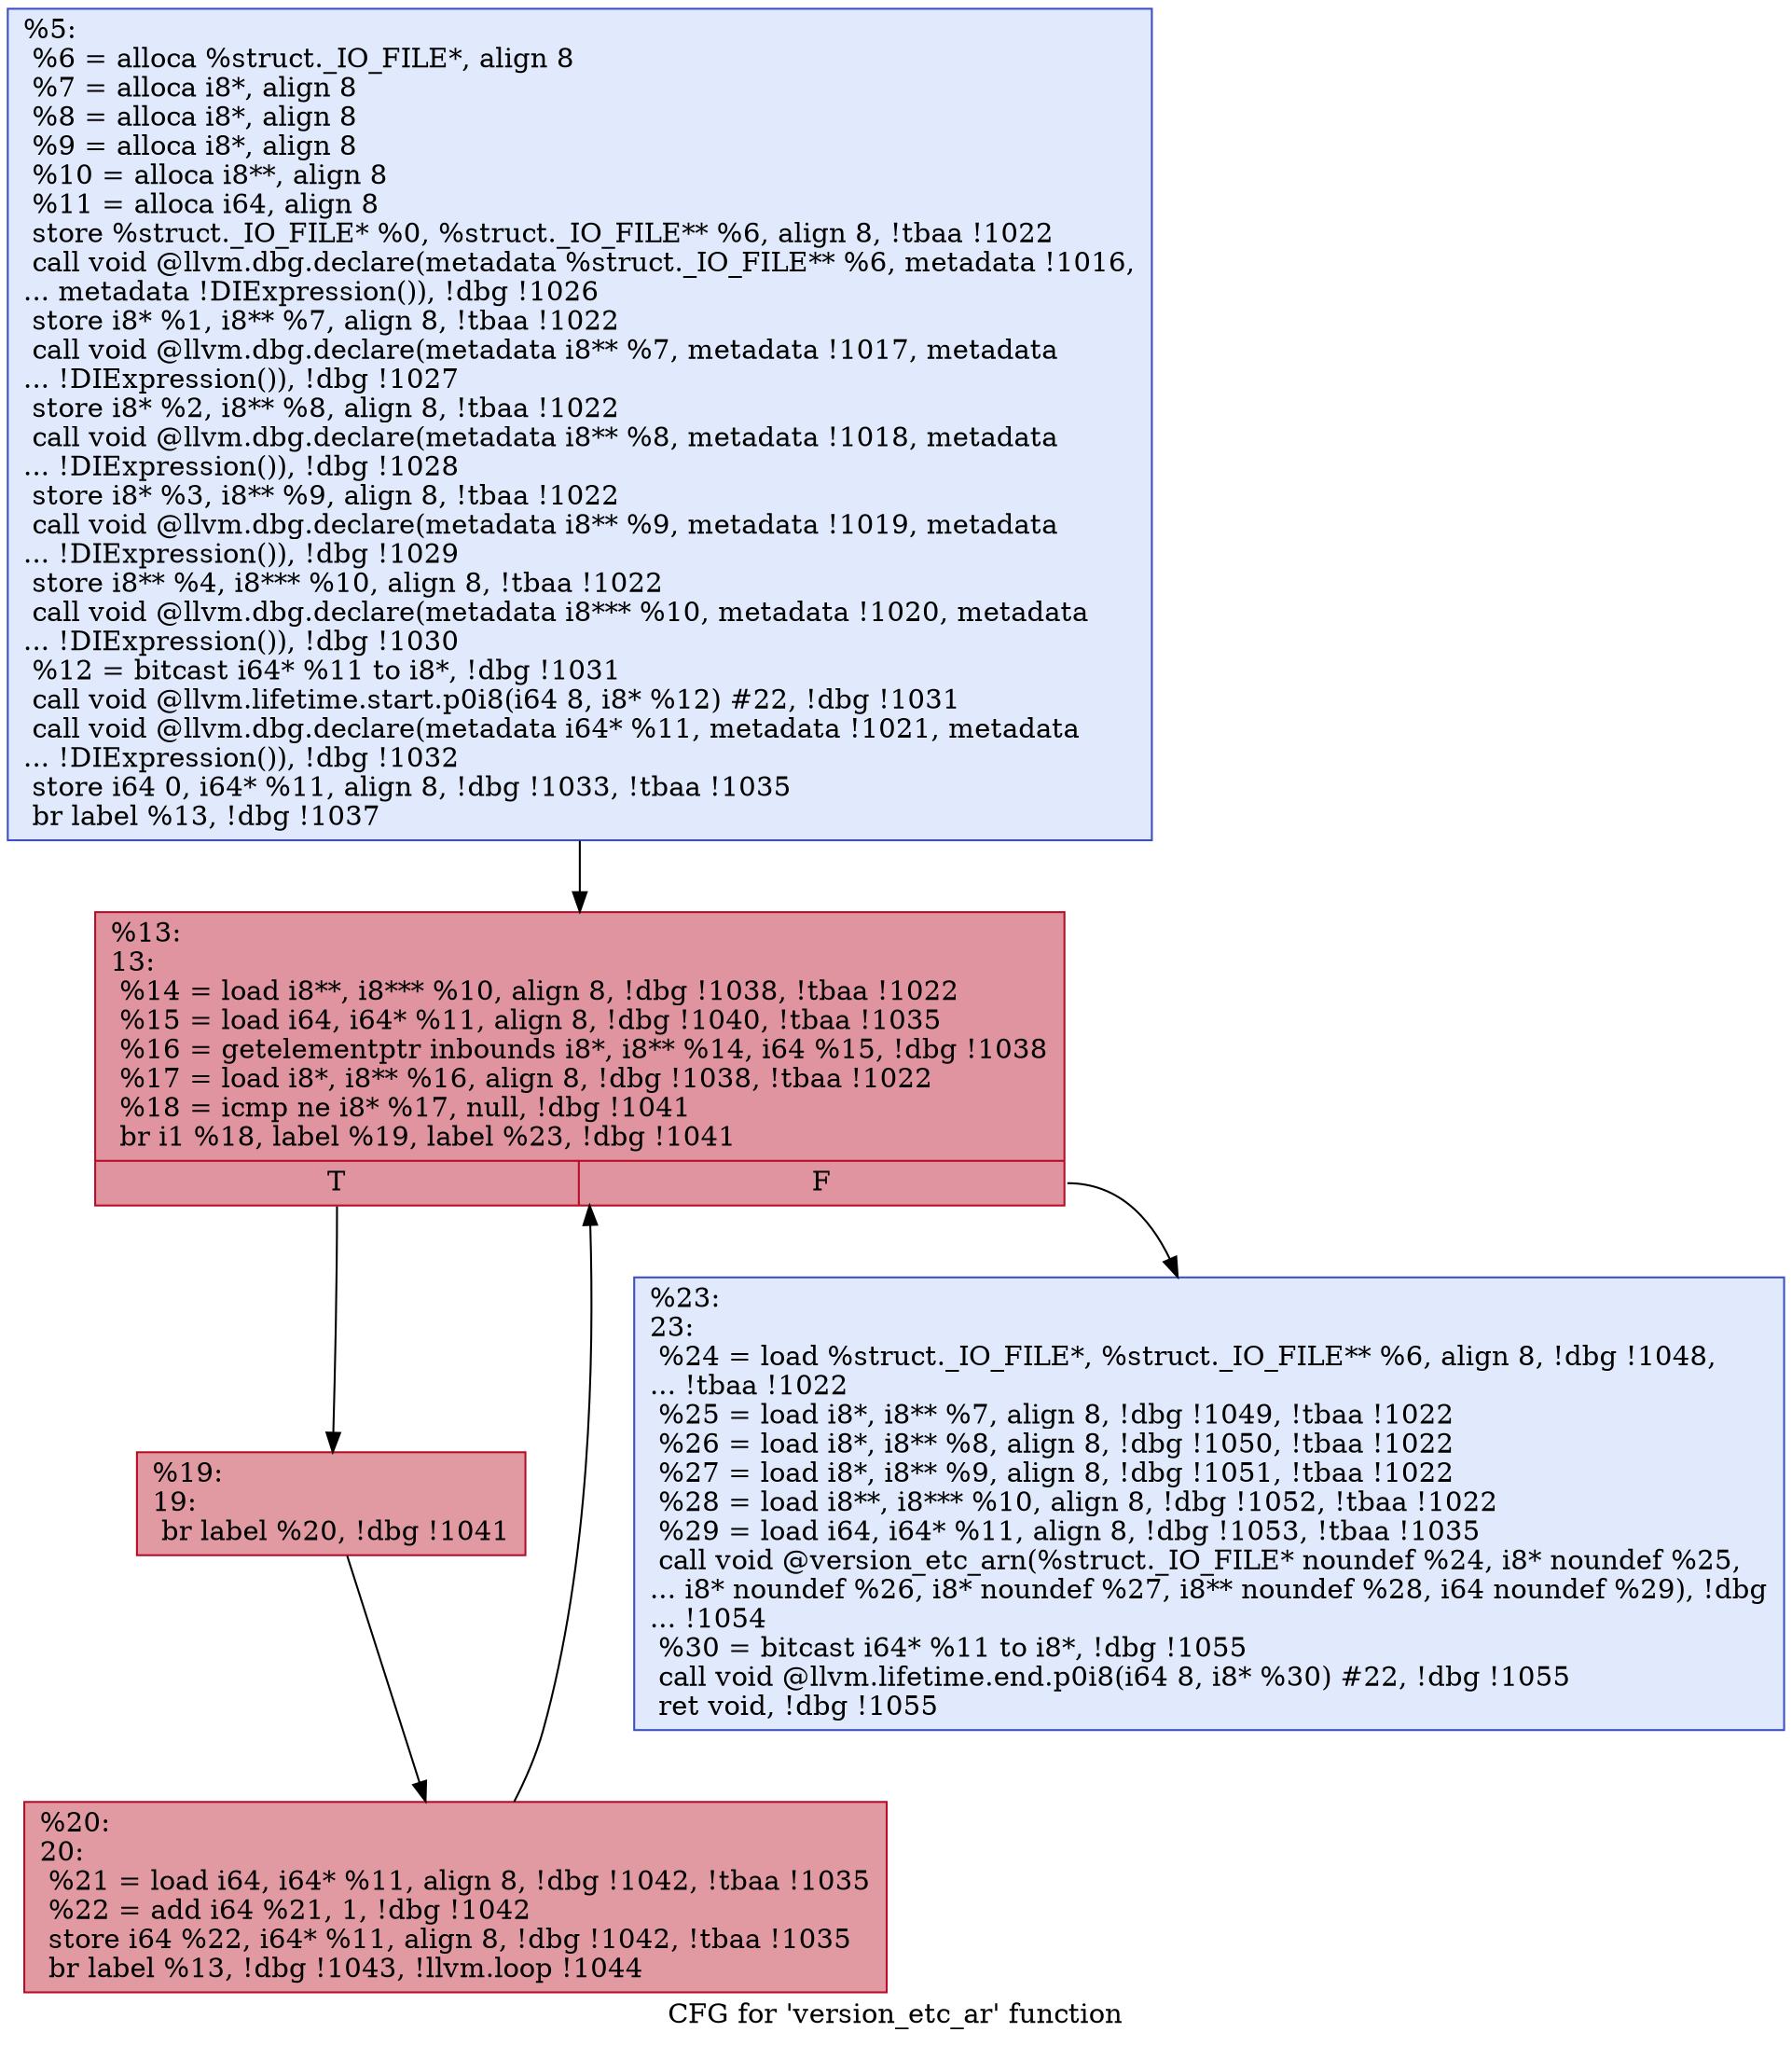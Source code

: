 digraph "CFG for 'version_etc_ar' function" {
	label="CFG for 'version_etc_ar' function";

	Node0x23b69c0 [shape=record,color="#3d50c3ff", style=filled, fillcolor="#b9d0f970",label="{%5:\l  %6 = alloca %struct._IO_FILE*, align 8\l  %7 = alloca i8*, align 8\l  %8 = alloca i8*, align 8\l  %9 = alloca i8*, align 8\l  %10 = alloca i8**, align 8\l  %11 = alloca i64, align 8\l  store %struct._IO_FILE* %0, %struct._IO_FILE** %6, align 8, !tbaa !1022\l  call void @llvm.dbg.declare(metadata %struct._IO_FILE** %6, metadata !1016,\l... metadata !DIExpression()), !dbg !1026\l  store i8* %1, i8** %7, align 8, !tbaa !1022\l  call void @llvm.dbg.declare(metadata i8** %7, metadata !1017, metadata\l... !DIExpression()), !dbg !1027\l  store i8* %2, i8** %8, align 8, !tbaa !1022\l  call void @llvm.dbg.declare(metadata i8** %8, metadata !1018, metadata\l... !DIExpression()), !dbg !1028\l  store i8* %3, i8** %9, align 8, !tbaa !1022\l  call void @llvm.dbg.declare(metadata i8** %9, metadata !1019, metadata\l... !DIExpression()), !dbg !1029\l  store i8** %4, i8*** %10, align 8, !tbaa !1022\l  call void @llvm.dbg.declare(metadata i8*** %10, metadata !1020, metadata\l... !DIExpression()), !dbg !1030\l  %12 = bitcast i64* %11 to i8*, !dbg !1031\l  call void @llvm.lifetime.start.p0i8(i64 8, i8* %12) #22, !dbg !1031\l  call void @llvm.dbg.declare(metadata i64* %11, metadata !1021, metadata\l... !DIExpression()), !dbg !1032\l  store i64 0, i64* %11, align 8, !dbg !1033, !tbaa !1035\l  br label %13, !dbg !1037\l}"];
	Node0x23b69c0 -> Node0x23b6a40;
	Node0x23b6a40 [shape=record,color="#b70d28ff", style=filled, fillcolor="#b70d2870",label="{%13:\l13:                                               \l  %14 = load i8**, i8*** %10, align 8, !dbg !1038, !tbaa !1022\l  %15 = load i64, i64* %11, align 8, !dbg !1040, !tbaa !1035\l  %16 = getelementptr inbounds i8*, i8** %14, i64 %15, !dbg !1038\l  %17 = load i8*, i8** %16, align 8, !dbg !1038, !tbaa !1022\l  %18 = icmp ne i8* %17, null, !dbg !1041\l  br i1 %18, label %19, label %23, !dbg !1041\l|{<s0>T|<s1>F}}"];
	Node0x23b6a40:s0 -> Node0x23b6a90;
	Node0x23b6a40:s1 -> Node0x23b6b30;
	Node0x23b6a90 [shape=record,color="#b70d28ff", style=filled, fillcolor="#bb1b2c70",label="{%19:\l19:                                               \l  br label %20, !dbg !1041\l}"];
	Node0x23b6a90 -> Node0x23b6ae0;
	Node0x23b6ae0 [shape=record,color="#b70d28ff", style=filled, fillcolor="#bb1b2c70",label="{%20:\l20:                                               \l  %21 = load i64, i64* %11, align 8, !dbg !1042, !tbaa !1035\l  %22 = add i64 %21, 1, !dbg !1042\l  store i64 %22, i64* %11, align 8, !dbg !1042, !tbaa !1035\l  br label %13, !dbg !1043, !llvm.loop !1044\l}"];
	Node0x23b6ae0 -> Node0x23b6a40;
	Node0x23b6b30 [shape=record,color="#3d50c3ff", style=filled, fillcolor="#b9d0f970",label="{%23:\l23:                                               \l  %24 = load %struct._IO_FILE*, %struct._IO_FILE** %6, align 8, !dbg !1048,\l... !tbaa !1022\l  %25 = load i8*, i8** %7, align 8, !dbg !1049, !tbaa !1022\l  %26 = load i8*, i8** %8, align 8, !dbg !1050, !tbaa !1022\l  %27 = load i8*, i8** %9, align 8, !dbg !1051, !tbaa !1022\l  %28 = load i8**, i8*** %10, align 8, !dbg !1052, !tbaa !1022\l  %29 = load i64, i64* %11, align 8, !dbg !1053, !tbaa !1035\l  call void @version_etc_arn(%struct._IO_FILE* noundef %24, i8* noundef %25,\l... i8* noundef %26, i8* noundef %27, i8** noundef %28, i64 noundef %29), !dbg\l... !1054\l  %30 = bitcast i64* %11 to i8*, !dbg !1055\l  call void @llvm.lifetime.end.p0i8(i64 8, i8* %30) #22, !dbg !1055\l  ret void, !dbg !1055\l}"];
}
